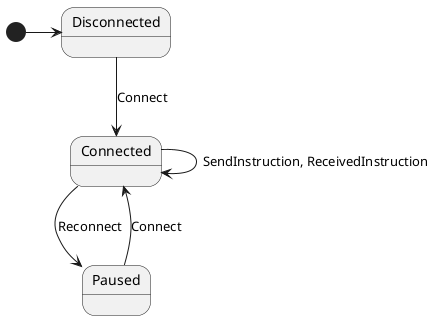 @startuml Control Channel
[*]->Disconnected
Disconnected-->Connected: Connect
Connected-->Paused: Reconnect
Connected->Connected: SendInstruction, ReceivedInstruction
Paused->Connected: Connect

@enduml